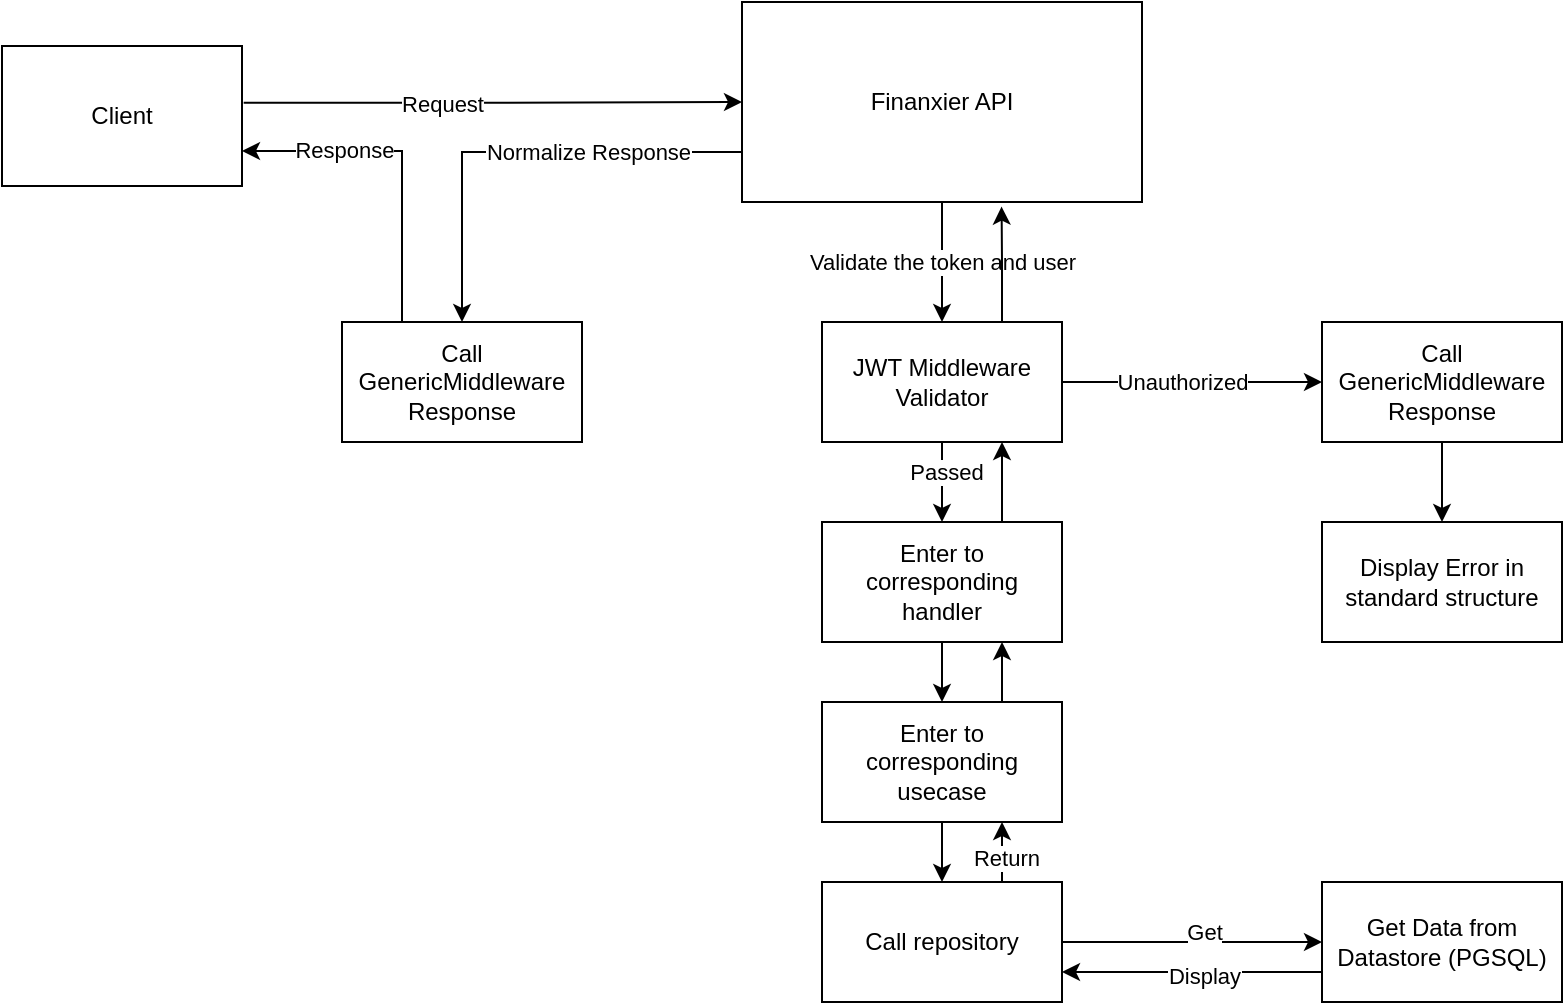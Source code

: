 <mxfile version="24.2.2" type="device">
  <diagram name="Page-1" id="M0_mBRA9eIDT_BP0sDHi">
    <mxGraphModel dx="2044" dy="660" grid="1" gridSize="10" guides="1" tooltips="1" connect="1" arrows="1" fold="1" page="1" pageScale="1" pageWidth="850" pageHeight="1100" math="0" shadow="0">
      <root>
        <mxCell id="0" />
        <mxCell id="1" parent="0" />
        <mxCell id="DeyKClTzMhzCE5mUE6eS-3" value="" style="edgeStyle=orthogonalEdgeStyle;rounded=0;orthogonalLoop=1;jettySize=auto;html=1;exitX=1.007;exitY=0.405;exitDx=0;exitDy=0;exitPerimeter=0;" edge="1" parent="1" source="DeyKClTzMhzCE5mUE6eS-1" target="DeyKClTzMhzCE5mUE6eS-2">
          <mxGeometry relative="1" as="geometry" />
        </mxCell>
        <mxCell id="DeyKClTzMhzCE5mUE6eS-26" value="Request" style="edgeLabel;html=1;align=center;verticalAlign=middle;resizable=0;points=[];" vertex="1" connectable="0" parent="DeyKClTzMhzCE5mUE6eS-3">
          <mxGeometry x="-0.325" relative="1" as="geometry">
            <mxPoint x="15" as="offset" />
          </mxGeometry>
        </mxCell>
        <mxCell id="DeyKClTzMhzCE5mUE6eS-1" value="Client" style="rounded=0;whiteSpace=wrap;html=1;" vertex="1" parent="1">
          <mxGeometry x="-130" y="92" width="120" height="70" as="geometry" />
        </mxCell>
        <mxCell id="DeyKClTzMhzCE5mUE6eS-5" value="Validate the token and user" style="edgeStyle=orthogonalEdgeStyle;rounded=0;orthogonalLoop=1;jettySize=auto;html=1;" edge="1" parent="1" source="DeyKClTzMhzCE5mUE6eS-2" target="DeyKClTzMhzCE5mUE6eS-4">
          <mxGeometry relative="1" as="geometry" />
        </mxCell>
        <mxCell id="DeyKClTzMhzCE5mUE6eS-37" style="edgeStyle=orthogonalEdgeStyle;rounded=0;orthogonalLoop=1;jettySize=auto;html=1;exitX=0;exitY=0.75;exitDx=0;exitDy=0;entryX=0.5;entryY=0;entryDx=0;entryDy=0;" edge="1" parent="1" source="DeyKClTzMhzCE5mUE6eS-2" target="DeyKClTzMhzCE5mUE6eS-36">
          <mxGeometry relative="1" as="geometry" />
        </mxCell>
        <mxCell id="DeyKClTzMhzCE5mUE6eS-38" value="Normalize Response" style="edgeLabel;html=1;align=center;verticalAlign=middle;resizable=0;points=[];" vertex="1" connectable="0" parent="DeyKClTzMhzCE5mUE6eS-37">
          <mxGeometry x="-0.315" relative="1" as="geometry">
            <mxPoint as="offset" />
          </mxGeometry>
        </mxCell>
        <mxCell id="DeyKClTzMhzCE5mUE6eS-2" value="Finanxier API" style="whiteSpace=wrap;html=1;rounded=0;" vertex="1" parent="1">
          <mxGeometry x="240" y="70" width="200" height="100" as="geometry" />
        </mxCell>
        <mxCell id="DeyKClTzMhzCE5mUE6eS-7" value="" style="edgeStyle=orthogonalEdgeStyle;rounded=0;orthogonalLoop=1;jettySize=auto;html=1;" edge="1" parent="1" source="DeyKClTzMhzCE5mUE6eS-4" target="DeyKClTzMhzCE5mUE6eS-6">
          <mxGeometry relative="1" as="geometry" />
        </mxCell>
        <mxCell id="DeyKClTzMhzCE5mUE6eS-8" value="Unauthorized" style="edgeLabel;html=1;align=center;verticalAlign=middle;resizable=0;points=[];" vertex="1" connectable="0" parent="DeyKClTzMhzCE5mUE6eS-7">
          <mxGeometry x="-0.479" y="2" relative="1" as="geometry">
            <mxPoint x="26" y="2" as="offset" />
          </mxGeometry>
        </mxCell>
        <mxCell id="DeyKClTzMhzCE5mUE6eS-12" value="" style="edgeStyle=orthogonalEdgeStyle;rounded=0;orthogonalLoop=1;jettySize=auto;html=1;" edge="1" parent="1" source="DeyKClTzMhzCE5mUE6eS-4" target="DeyKClTzMhzCE5mUE6eS-11">
          <mxGeometry relative="1" as="geometry" />
        </mxCell>
        <mxCell id="DeyKClTzMhzCE5mUE6eS-13" value="Passed" style="edgeLabel;html=1;align=center;verticalAlign=middle;resizable=0;points=[];" vertex="1" connectable="0" parent="DeyKClTzMhzCE5mUE6eS-12">
          <mxGeometry x="-0.283" y="2" relative="1" as="geometry">
            <mxPoint as="offset" />
          </mxGeometry>
        </mxCell>
        <mxCell id="DeyKClTzMhzCE5mUE6eS-4" value="JWT Middleware Validator" style="whiteSpace=wrap;html=1;rounded=0;" vertex="1" parent="1">
          <mxGeometry x="280" y="230" width="120" height="60" as="geometry" />
        </mxCell>
        <mxCell id="DeyKClTzMhzCE5mUE6eS-10" value="" style="edgeStyle=orthogonalEdgeStyle;rounded=0;orthogonalLoop=1;jettySize=auto;html=1;" edge="1" parent="1" source="DeyKClTzMhzCE5mUE6eS-6" target="DeyKClTzMhzCE5mUE6eS-9">
          <mxGeometry relative="1" as="geometry" />
        </mxCell>
        <mxCell id="DeyKClTzMhzCE5mUE6eS-6" value="Call&lt;br&gt;GenericMiddleware Response" style="whiteSpace=wrap;html=1;rounded=0;" vertex="1" parent="1">
          <mxGeometry x="530" y="230" width="120" height="60" as="geometry" />
        </mxCell>
        <mxCell id="DeyKClTzMhzCE5mUE6eS-9" value="Display Error in standard structure" style="whiteSpace=wrap;html=1;rounded=0;" vertex="1" parent="1">
          <mxGeometry x="530" y="330" width="120" height="60" as="geometry" />
        </mxCell>
        <mxCell id="DeyKClTzMhzCE5mUE6eS-15" value="" style="edgeStyle=orthogonalEdgeStyle;rounded=0;orthogonalLoop=1;jettySize=auto;html=1;" edge="1" parent="1" source="DeyKClTzMhzCE5mUE6eS-11" target="DeyKClTzMhzCE5mUE6eS-14">
          <mxGeometry relative="1" as="geometry" />
        </mxCell>
        <mxCell id="DeyKClTzMhzCE5mUE6eS-24" style="edgeStyle=orthogonalEdgeStyle;rounded=0;orthogonalLoop=1;jettySize=auto;html=1;exitX=0.75;exitY=0;exitDx=0;exitDy=0;entryX=0.75;entryY=1;entryDx=0;entryDy=0;" edge="1" parent="1" source="DeyKClTzMhzCE5mUE6eS-11" target="DeyKClTzMhzCE5mUE6eS-4">
          <mxGeometry relative="1" as="geometry" />
        </mxCell>
        <mxCell id="DeyKClTzMhzCE5mUE6eS-11" value="Enter to corresponding handler" style="whiteSpace=wrap;html=1;rounded=0;" vertex="1" parent="1">
          <mxGeometry x="280" y="330" width="120" height="60" as="geometry" />
        </mxCell>
        <mxCell id="DeyKClTzMhzCE5mUE6eS-17" value="" style="edgeStyle=orthogonalEdgeStyle;rounded=0;orthogonalLoop=1;jettySize=auto;html=1;" edge="1" parent="1" source="DeyKClTzMhzCE5mUE6eS-14" target="DeyKClTzMhzCE5mUE6eS-16">
          <mxGeometry relative="1" as="geometry" />
        </mxCell>
        <mxCell id="DeyKClTzMhzCE5mUE6eS-23" style="edgeStyle=orthogonalEdgeStyle;rounded=0;orthogonalLoop=1;jettySize=auto;html=1;exitX=0.75;exitY=0;exitDx=0;exitDy=0;entryX=0.75;entryY=1;entryDx=0;entryDy=0;" edge="1" parent="1" source="DeyKClTzMhzCE5mUE6eS-14" target="DeyKClTzMhzCE5mUE6eS-11">
          <mxGeometry relative="1" as="geometry" />
        </mxCell>
        <mxCell id="DeyKClTzMhzCE5mUE6eS-14" value="Enter to corresponding usecase" style="whiteSpace=wrap;html=1;rounded=0;" vertex="1" parent="1">
          <mxGeometry x="280" y="420" width="120" height="60" as="geometry" />
        </mxCell>
        <mxCell id="DeyKClTzMhzCE5mUE6eS-19" value="" style="edgeStyle=orthogonalEdgeStyle;rounded=0;orthogonalLoop=1;jettySize=auto;html=1;" edge="1" parent="1" source="DeyKClTzMhzCE5mUE6eS-16" target="DeyKClTzMhzCE5mUE6eS-18">
          <mxGeometry relative="1" as="geometry" />
        </mxCell>
        <mxCell id="DeyKClTzMhzCE5mUE6eS-33" value="Get" style="edgeLabel;html=1;align=center;verticalAlign=middle;resizable=0;points=[];" vertex="1" connectable="0" parent="DeyKClTzMhzCE5mUE6eS-19">
          <mxGeometry x="0.091" y="5" relative="1" as="geometry">
            <mxPoint as="offset" />
          </mxGeometry>
        </mxCell>
        <mxCell id="DeyKClTzMhzCE5mUE6eS-22" style="edgeStyle=orthogonalEdgeStyle;rounded=0;orthogonalLoop=1;jettySize=auto;html=1;exitX=0.75;exitY=0;exitDx=0;exitDy=0;entryX=0.75;entryY=1;entryDx=0;entryDy=0;" edge="1" parent="1" source="DeyKClTzMhzCE5mUE6eS-16" target="DeyKClTzMhzCE5mUE6eS-14">
          <mxGeometry relative="1" as="geometry" />
        </mxCell>
        <mxCell id="DeyKClTzMhzCE5mUE6eS-32" value="Return" style="edgeLabel;html=1;align=center;verticalAlign=middle;resizable=0;points=[];" vertex="1" connectable="0" parent="DeyKClTzMhzCE5mUE6eS-22">
          <mxGeometry x="-0.156" y="-2" relative="1" as="geometry">
            <mxPoint as="offset" />
          </mxGeometry>
        </mxCell>
        <mxCell id="DeyKClTzMhzCE5mUE6eS-16" value="Call repository" style="whiteSpace=wrap;html=1;rounded=0;" vertex="1" parent="1">
          <mxGeometry x="280" y="510" width="120" height="60" as="geometry" />
        </mxCell>
        <mxCell id="DeyKClTzMhzCE5mUE6eS-21" style="edgeStyle=orthogonalEdgeStyle;rounded=0;orthogonalLoop=1;jettySize=auto;html=1;exitX=0;exitY=0.75;exitDx=0;exitDy=0;entryX=1;entryY=0.75;entryDx=0;entryDy=0;" edge="1" parent="1" source="DeyKClTzMhzCE5mUE6eS-18" target="DeyKClTzMhzCE5mUE6eS-16">
          <mxGeometry relative="1" as="geometry" />
        </mxCell>
        <mxCell id="DeyKClTzMhzCE5mUE6eS-34" value="Display" style="edgeLabel;html=1;align=center;verticalAlign=middle;resizable=0;points=[];" vertex="1" connectable="0" parent="DeyKClTzMhzCE5mUE6eS-21">
          <mxGeometry x="-0.091" y="2" relative="1" as="geometry">
            <mxPoint as="offset" />
          </mxGeometry>
        </mxCell>
        <mxCell id="DeyKClTzMhzCE5mUE6eS-18" value="Get Data from Datastore (PGSQL)" style="whiteSpace=wrap;html=1;rounded=0;" vertex="1" parent="1">
          <mxGeometry x="530" y="510" width="120" height="60" as="geometry" />
        </mxCell>
        <mxCell id="DeyKClTzMhzCE5mUE6eS-25" style="edgeStyle=orthogonalEdgeStyle;rounded=0;orthogonalLoop=1;jettySize=auto;html=1;exitX=0.75;exitY=0;exitDx=0;exitDy=0;entryX=0.649;entryY=1.023;entryDx=0;entryDy=0;entryPerimeter=0;" edge="1" parent="1" source="DeyKClTzMhzCE5mUE6eS-4" target="DeyKClTzMhzCE5mUE6eS-2">
          <mxGeometry relative="1" as="geometry" />
        </mxCell>
        <mxCell id="DeyKClTzMhzCE5mUE6eS-39" style="edgeStyle=orthogonalEdgeStyle;rounded=0;orthogonalLoop=1;jettySize=auto;html=1;exitX=0.25;exitY=0;exitDx=0;exitDy=0;entryX=1;entryY=0.75;entryDx=0;entryDy=0;" edge="1" parent="1" source="DeyKClTzMhzCE5mUE6eS-36" target="DeyKClTzMhzCE5mUE6eS-1">
          <mxGeometry relative="1" as="geometry" />
        </mxCell>
        <mxCell id="DeyKClTzMhzCE5mUE6eS-40" value="Response" style="edgeLabel;html=1;align=center;verticalAlign=middle;resizable=0;points=[];" vertex="1" connectable="0" parent="DeyKClTzMhzCE5mUE6eS-39">
          <mxGeometry x="0.385" y="-1" relative="1" as="geometry">
            <mxPoint as="offset" />
          </mxGeometry>
        </mxCell>
        <mxCell id="DeyKClTzMhzCE5mUE6eS-36" value="Call&lt;br&gt;GenericMiddleware Response" style="whiteSpace=wrap;html=1;rounded=0;" vertex="1" parent="1">
          <mxGeometry x="40" y="230" width="120" height="60" as="geometry" />
        </mxCell>
      </root>
    </mxGraphModel>
  </diagram>
</mxfile>
